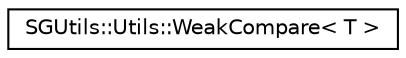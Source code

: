 digraph "Graphical Class Hierarchy"
{
 // LATEX_PDF_SIZE
  edge [fontname="Helvetica",fontsize="10",labelfontname="Helvetica",labelfontsize="10"];
  node [fontname="Helvetica",fontsize="10",shape=record];
  rankdir="LR";
  Node0 [label="SGUtils::Utils::WeakCompare\< T \>",height=0.2,width=0.4,color="black", fillcolor="white", style="filled",URL="$structSGUtils_1_1Utils_1_1WeakCompare.html",tooltip=" "];
}
